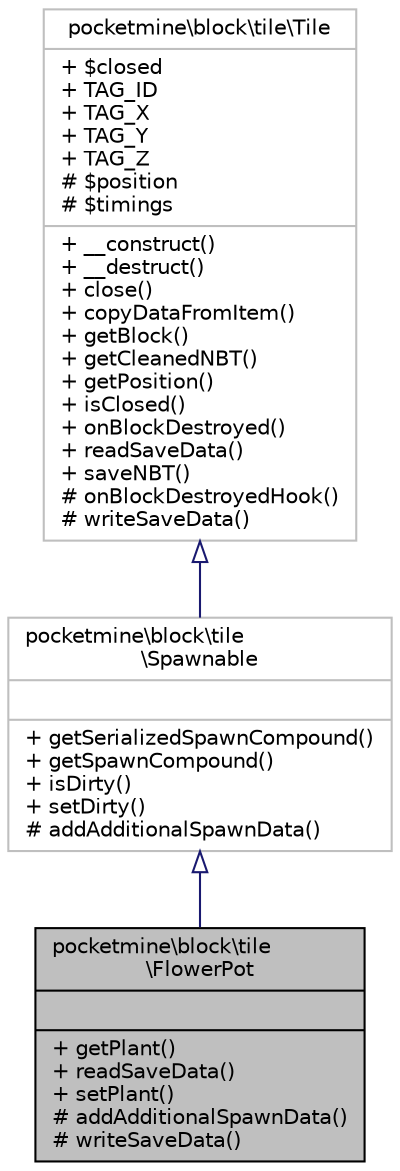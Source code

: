 digraph "pocketmine\block\tile\FlowerPot"
{
 // INTERACTIVE_SVG=YES
 // LATEX_PDF_SIZE
  edge [fontname="Helvetica",fontsize="10",labelfontname="Helvetica",labelfontsize="10"];
  node [fontname="Helvetica",fontsize="10",shape=record];
  Node1 [label="{pocketmine\\block\\tile\l\\FlowerPot\n||+ getPlant()\l+ readSaveData()\l+ setPlant()\l# addAdditionalSpawnData()\l# writeSaveData()\l}",height=0.2,width=0.4,color="black", fillcolor="grey75", style="filled", fontcolor="black",tooltip=" "];
  Node2 -> Node1 [dir="back",color="midnightblue",fontsize="10",style="solid",arrowtail="onormal",fontname="Helvetica"];
  Node2 [label="{pocketmine\\block\\tile\l\\Spawnable\n||+ getSerializedSpawnCompound()\l+ getSpawnCompound()\l+ isDirty()\l+ setDirty()\l# addAdditionalSpawnData()\l}",height=0.2,width=0.4,color="grey75", fillcolor="white", style="filled",URL="$dc/d0b/classpocketmine_1_1block_1_1tile_1_1_spawnable.html",tooltip=" "];
  Node3 -> Node2 [dir="back",color="midnightblue",fontsize="10",style="solid",arrowtail="onormal",fontname="Helvetica"];
  Node3 [label="{pocketmine\\block\\tile\\Tile\n|+ $closed\l+ TAG_ID\l+ TAG_X\l+ TAG_Y\l+ TAG_Z\l# $position\l# $timings\l|+ __construct()\l+ __destruct()\l+ close()\l+ copyDataFromItem()\l+ getBlock()\l+ getCleanedNBT()\l+ getPosition()\l+ isClosed()\l+ onBlockDestroyed()\l+ readSaveData()\l+ saveNBT()\l# onBlockDestroyedHook()\l# writeSaveData()\l}",height=0.2,width=0.4,color="grey75", fillcolor="white", style="filled",URL="$d9/d74/classpocketmine_1_1block_1_1tile_1_1_tile.html",tooltip=" "];
}
